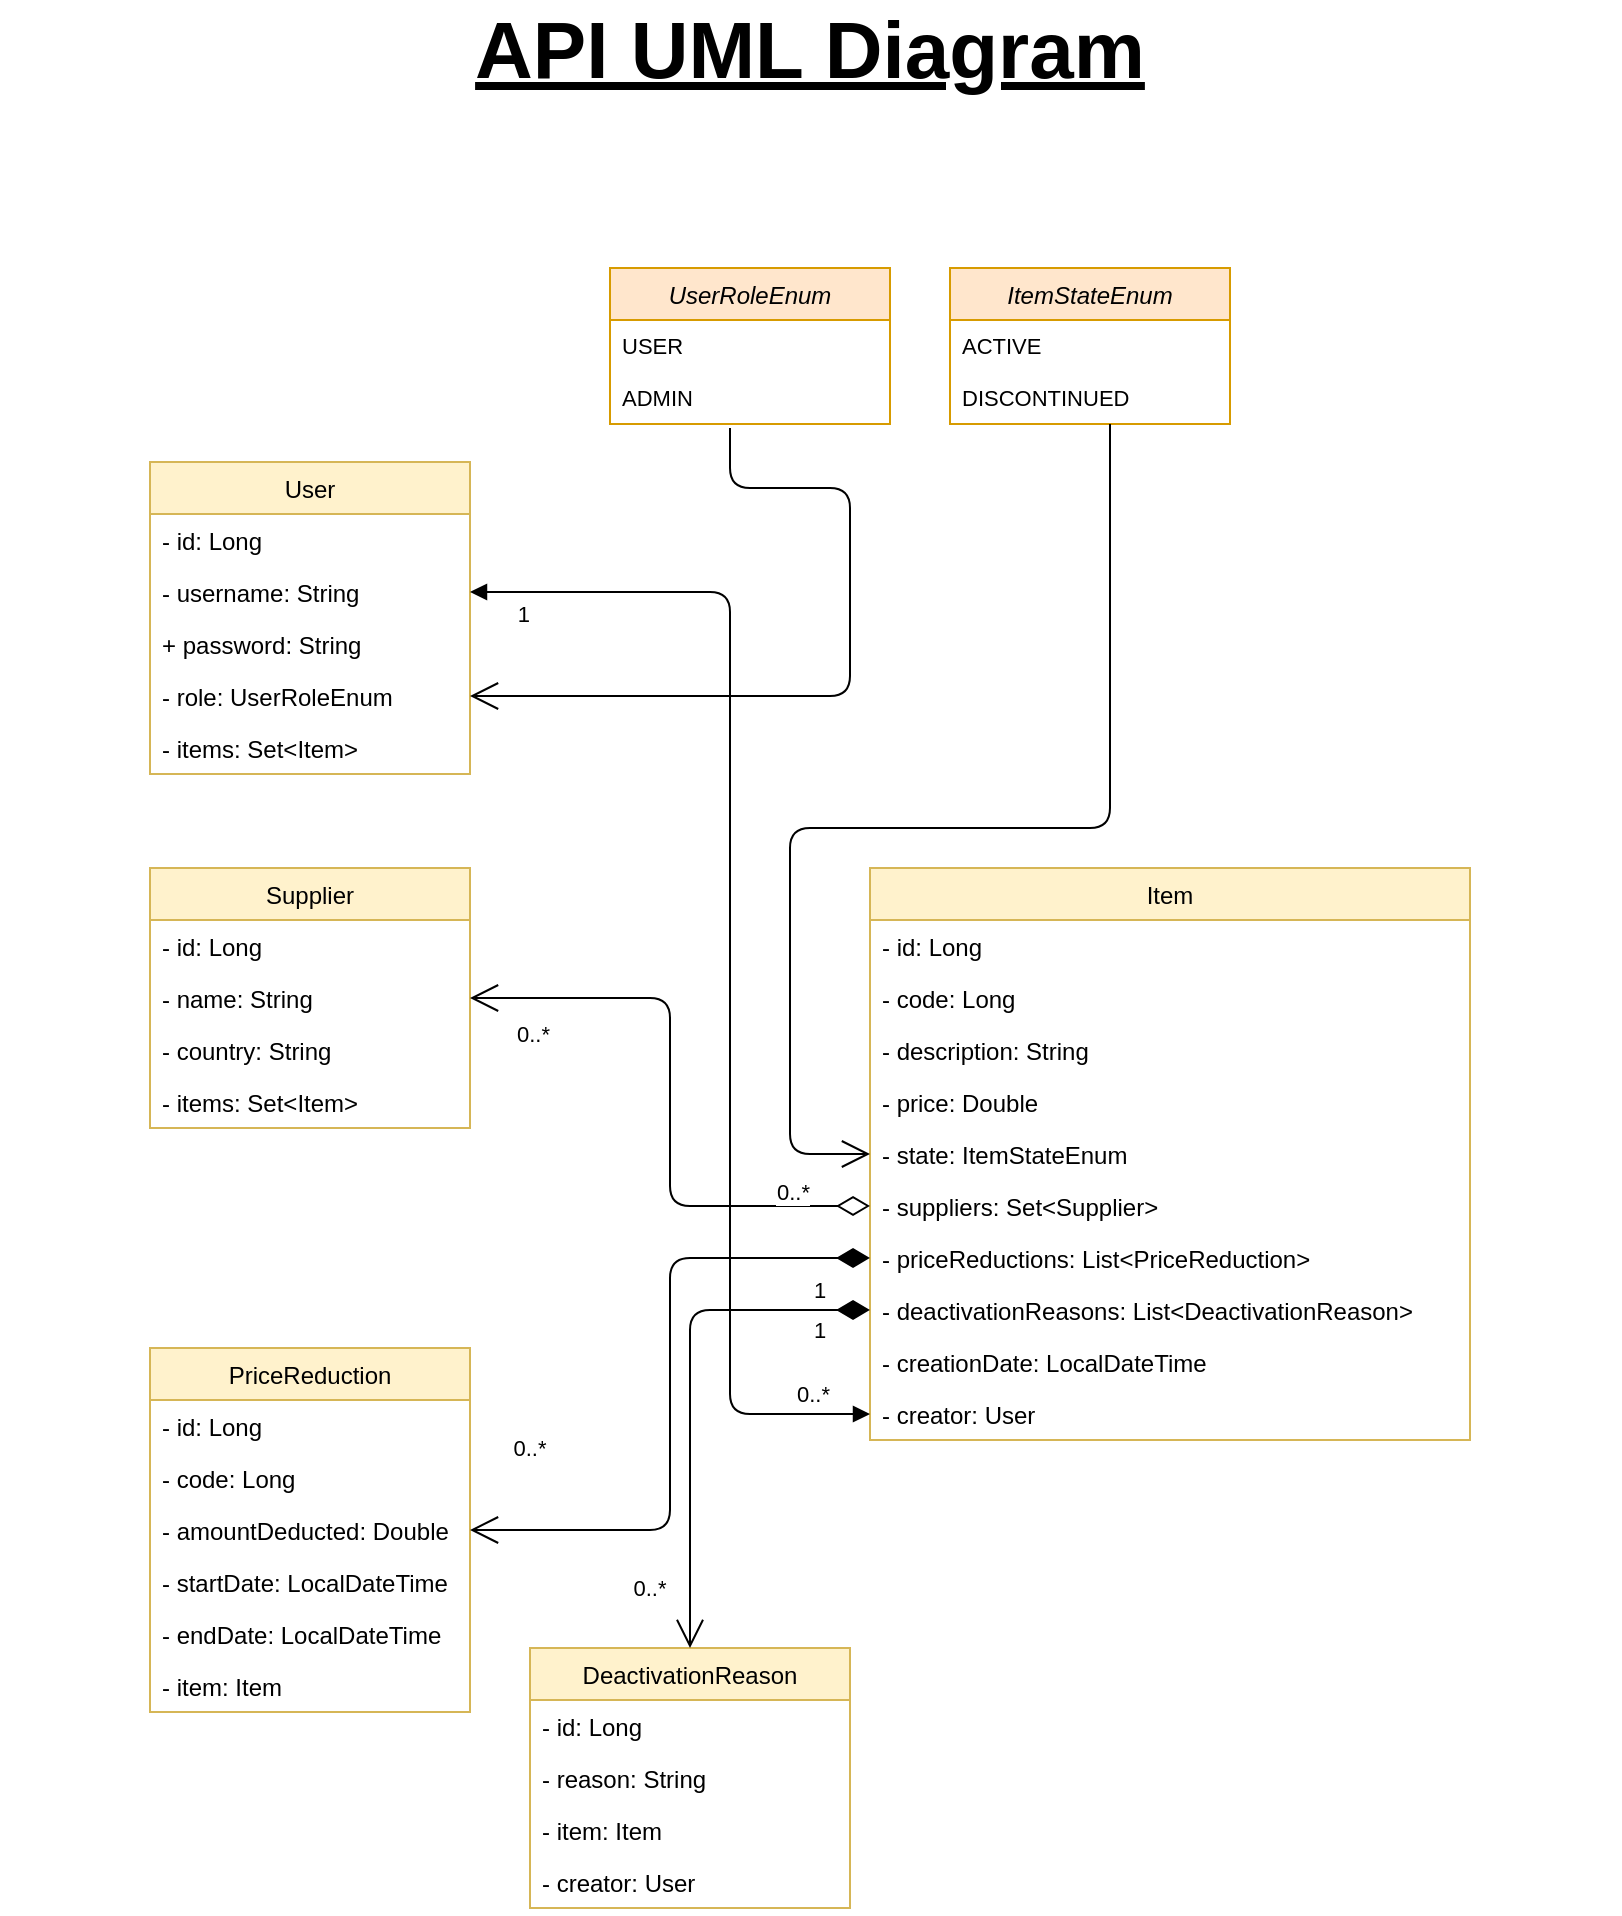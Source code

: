 <mxfile version="14.2.9" type="device"><diagram id="C5RBs43oDa-KdzZeNtuy" name="Page-1"><mxGraphModel dx="1422" dy="882" grid="1" gridSize="10" guides="1" tooltips="1" connect="1" arrows="1" fold="1" page="1" pageScale="1" pageWidth="827" pageHeight="1169" math="0" shadow="0"><root><mxCell id="WIyWlLk6GJQsqaUBKTNV-0"/><mxCell id="WIyWlLk6GJQsqaUBKTNV-1" parent="WIyWlLk6GJQsqaUBKTNV-0"/><mxCell id="Ah988NVRy1lj3u8Ey9WT-0" value="Item" style="swimlane;fontStyle=0;childLayout=stackLayout;horizontal=1;startSize=26;fillColor=#fff2cc;horizontalStack=0;resizeParent=1;resizeParentMax=0;resizeLast=0;collapsible=1;marginBottom=0;strokeColor=#d6b656;" parent="WIyWlLk6GJQsqaUBKTNV-1" vertex="1"><mxGeometry x="444" y="460" width="300" height="286" as="geometry"/></mxCell><mxCell id="Ah988NVRy1lj3u8Ey9WT-14" value="- id: Long" style="text;strokeColor=none;fillColor=none;align=left;verticalAlign=top;spacingLeft=4;spacingRight=4;overflow=hidden;rotatable=0;points=[[0,0.5],[1,0.5]];portConstraint=eastwest;" parent="Ah988NVRy1lj3u8Ey9WT-0" vertex="1"><mxGeometry y="26" width="300" height="26" as="geometry"/></mxCell><mxCell id="Ah988NVRy1lj3u8Ey9WT-1" value="- code: Long" style="text;strokeColor=none;fillColor=none;align=left;verticalAlign=top;spacingLeft=4;spacingRight=4;overflow=hidden;rotatable=0;points=[[0,0.5],[1,0.5]];portConstraint=eastwest;" parent="Ah988NVRy1lj3u8Ey9WT-0" vertex="1"><mxGeometry y="52" width="300" height="26" as="geometry"/></mxCell><mxCell id="Ah988NVRy1lj3u8Ey9WT-2" value="- description: String" style="text;strokeColor=none;fillColor=none;align=left;verticalAlign=top;spacingLeft=4;spacingRight=4;overflow=hidden;rotatable=0;points=[[0,0.5],[1,0.5]];portConstraint=eastwest;" parent="Ah988NVRy1lj3u8Ey9WT-0" vertex="1"><mxGeometry y="78" width="300" height="26" as="geometry"/></mxCell><mxCell id="Ah988NVRy1lj3u8Ey9WT-3" value="- price: Double&#10;" style="text;strokeColor=none;fillColor=none;align=left;verticalAlign=top;spacingLeft=4;spacingRight=4;overflow=hidden;rotatable=0;points=[[0,0.5],[1,0.5]];portConstraint=eastwest;" parent="Ah988NVRy1lj3u8Ey9WT-0" vertex="1"><mxGeometry y="104" width="300" height="26" as="geometry"/></mxCell><mxCell id="Ah988NVRy1lj3u8Ey9WT-4" value="- state: ItemStateEnum" style="text;strokeColor=none;fillColor=none;align=left;verticalAlign=top;spacingLeft=4;spacingRight=4;overflow=hidden;rotatable=0;points=[[0,0.5],[1,0.5]];portConstraint=eastwest;" parent="Ah988NVRy1lj3u8Ey9WT-0" vertex="1"><mxGeometry y="130" width="300" height="26" as="geometry"/></mxCell><mxCell id="Ah988NVRy1lj3u8Ey9WT-9" value="- suppliers: Set&lt;Supplier&gt;" style="text;strokeColor=none;fillColor=none;align=left;verticalAlign=top;spacingLeft=4;spacingRight=4;overflow=hidden;rotatable=0;points=[[0,0.5],[1,0.5]];portConstraint=eastwest;" parent="Ah988NVRy1lj3u8Ey9WT-0" vertex="1"><mxGeometry y="156" width="300" height="26" as="geometry"/></mxCell><mxCell id="Ah988NVRy1lj3u8Ey9WT-15" value="- priceReductions: List&lt;PriceReduction&gt;" style="text;strokeColor=none;fillColor=none;align=left;verticalAlign=top;spacingLeft=4;spacingRight=4;overflow=hidden;rotatable=0;points=[[0,0.5],[1,0.5]];portConstraint=eastwest;" parent="Ah988NVRy1lj3u8Ey9WT-0" vertex="1"><mxGeometry y="182" width="300" height="26" as="geometry"/></mxCell><mxCell id="hvdjvUhqSY8OURSvYcVk-0" value="- deactivationReasons: List&lt;DeactivationReason&gt;" style="text;strokeColor=none;fillColor=none;align=left;verticalAlign=top;spacingLeft=4;spacingRight=4;overflow=hidden;rotatable=0;points=[[0,0.5],[1,0.5]];portConstraint=eastwest;" vertex="1" parent="Ah988NVRy1lj3u8Ey9WT-0"><mxGeometry y="208" width="300" height="26" as="geometry"/></mxCell><mxCell id="Ah988NVRy1lj3u8Ey9WT-21" value="- creationDate: LocalDateTime" style="text;strokeColor=none;fillColor=none;align=left;verticalAlign=top;spacingLeft=4;spacingRight=4;overflow=hidden;rotatable=0;points=[[0,0.5],[1,0.5]];portConstraint=eastwest;" parent="Ah988NVRy1lj3u8Ey9WT-0" vertex="1"><mxGeometry y="234" width="300" height="26" as="geometry"/></mxCell><mxCell id="Ah988NVRy1lj3u8Ey9WT-22" value="- creator: User" style="text;strokeColor=none;fillColor=none;align=left;verticalAlign=top;spacingLeft=4;spacingRight=4;overflow=hidden;rotatable=0;points=[[0,0.5],[1,0.5]];portConstraint=eastwest;" parent="Ah988NVRy1lj3u8Ey9WT-0" vertex="1"><mxGeometry y="260" width="300" height="26" as="geometry"/></mxCell><mxCell id="Ah988NVRy1lj3u8Ey9WT-5" value="ItemStateEnum" style="swimlane;fontStyle=2;childLayout=stackLayout;horizontal=1;startSize=26;fillColor=#ffe6cc;horizontalStack=0;resizeParent=1;resizeParentMax=0;resizeLast=0;collapsible=1;marginBottom=0;strokeColor=#d79b00;" parent="WIyWlLk6GJQsqaUBKTNV-1" vertex="1"><mxGeometry x="484" y="160" width="140" height="78" as="geometry"/></mxCell><mxCell id="Ah988NVRy1lj3u8Ey9WT-37" value="ACTIVE" style="text;strokeColor=none;fillColor=none;align=left;verticalAlign=top;spacingLeft=4;spacingRight=4;overflow=hidden;rotatable=0;points=[[0,0.5],[1,0.5]];portConstraint=eastwest;fontSize=11;" parent="Ah988NVRy1lj3u8Ey9WT-5" vertex="1"><mxGeometry y="26" width="140" height="26" as="geometry"/></mxCell><mxCell id="Ah988NVRy1lj3u8Ey9WT-38" value="DISCONTINUED" style="text;strokeColor=none;fillColor=none;align=left;verticalAlign=top;spacingLeft=4;spacingRight=4;overflow=hidden;rotatable=0;points=[[0,0.5],[1,0.5]];portConstraint=eastwest;fontSize=11;" parent="Ah988NVRy1lj3u8Ey9WT-5" vertex="1"><mxGeometry y="52" width="140" height="26" as="geometry"/></mxCell><mxCell id="Ah988NVRy1lj3u8Ey9WT-10" value="Supplier" style="swimlane;fontStyle=0;childLayout=stackLayout;horizontal=1;startSize=26;fillColor=#fff2cc;horizontalStack=0;resizeParent=1;resizeParentMax=0;resizeLast=0;collapsible=1;marginBottom=0;strokeColor=#d6b656;" parent="WIyWlLk6GJQsqaUBKTNV-1" vertex="1"><mxGeometry x="84" y="460" width="160" height="130" as="geometry"/></mxCell><mxCell id="Ah988NVRy1lj3u8Ey9WT-11" value="- id: Long" style="text;strokeColor=none;fillColor=none;align=left;verticalAlign=top;spacingLeft=4;spacingRight=4;overflow=hidden;rotatable=0;points=[[0,0.5],[1,0.5]];portConstraint=eastwest;" parent="Ah988NVRy1lj3u8Ey9WT-10" vertex="1"><mxGeometry y="26" width="160" height="26" as="geometry"/></mxCell><mxCell id="Ah988NVRy1lj3u8Ey9WT-12" value="- name: String" style="text;strokeColor=none;fillColor=none;align=left;verticalAlign=top;spacingLeft=4;spacingRight=4;overflow=hidden;rotatable=0;points=[[0,0.5],[1,0.5]];portConstraint=eastwest;" parent="Ah988NVRy1lj3u8Ey9WT-10" vertex="1"><mxGeometry y="52" width="160" height="26" as="geometry"/></mxCell><mxCell id="Ah988NVRy1lj3u8Ey9WT-13" value="- country: String" style="text;strokeColor=none;fillColor=none;align=left;verticalAlign=top;spacingLeft=4;spacingRight=4;overflow=hidden;rotatable=0;points=[[0,0.5],[1,0.5]];portConstraint=eastwest;" parent="Ah988NVRy1lj3u8Ey9WT-10" vertex="1"><mxGeometry y="78" width="160" height="26" as="geometry"/></mxCell><mxCell id="Ah988NVRy1lj3u8Ey9WT-44" value="- items: Set&lt;Item&gt;" style="text;strokeColor=none;fillColor=none;align=left;verticalAlign=top;spacingLeft=4;spacingRight=4;overflow=hidden;rotatable=0;points=[[0,0.5],[1,0.5]];portConstraint=eastwest;fontSize=12;" parent="Ah988NVRy1lj3u8Ey9WT-10" vertex="1"><mxGeometry y="104" width="160" height="26" as="geometry"/></mxCell><mxCell id="Ah988NVRy1lj3u8Ey9WT-16" value="PriceReduction" style="swimlane;fontStyle=0;childLayout=stackLayout;horizontal=1;startSize=26;fillColor=#fff2cc;horizontalStack=0;resizeParent=1;resizeParentMax=0;resizeLast=0;collapsible=1;marginBottom=0;strokeColor=#d6b656;" parent="WIyWlLk6GJQsqaUBKTNV-1" vertex="1"><mxGeometry x="84" y="700" width="160" height="182" as="geometry"/></mxCell><mxCell id="Ah988NVRy1lj3u8Ey9WT-20" value="- id: Long" style="text;strokeColor=none;fillColor=none;align=left;verticalAlign=top;spacingLeft=4;spacingRight=4;overflow=hidden;rotatable=0;points=[[0,0.5],[1,0.5]];portConstraint=eastwest;" parent="Ah988NVRy1lj3u8Ey9WT-16" vertex="1"><mxGeometry y="26" width="160" height="26" as="geometry"/></mxCell><mxCell id="hvdjvUhqSY8OURSvYcVk-1" value="- code: Long" style="text;strokeColor=none;fillColor=none;align=left;verticalAlign=top;spacingLeft=4;spacingRight=4;overflow=hidden;rotatable=0;points=[[0,0.5],[1,0.5]];portConstraint=eastwest;" vertex="1" parent="Ah988NVRy1lj3u8Ey9WT-16"><mxGeometry y="52" width="160" height="26" as="geometry"/></mxCell><mxCell id="Ah988NVRy1lj3u8Ey9WT-17" value="- amountDeducted: Double" style="text;strokeColor=none;fillColor=none;align=left;verticalAlign=top;spacingLeft=4;spacingRight=4;overflow=hidden;rotatable=0;points=[[0,0.5],[1,0.5]];portConstraint=eastwest;" parent="Ah988NVRy1lj3u8Ey9WT-16" vertex="1"><mxGeometry y="78" width="160" height="26" as="geometry"/></mxCell><mxCell id="Ah988NVRy1lj3u8Ey9WT-18" value="- startDate: LocalDateTime" style="text;strokeColor=none;fillColor=none;align=left;verticalAlign=top;spacingLeft=4;spacingRight=4;overflow=hidden;rotatable=0;points=[[0,0.5],[1,0.5]];portConstraint=eastwest;" parent="Ah988NVRy1lj3u8Ey9WT-16" vertex="1"><mxGeometry y="104" width="160" height="26" as="geometry"/></mxCell><mxCell id="Ah988NVRy1lj3u8Ey9WT-19" value="- endDate: LocalDateTime" style="text;strokeColor=none;fillColor=none;align=left;verticalAlign=top;spacingLeft=4;spacingRight=4;overflow=hidden;rotatable=0;points=[[0,0.5],[1,0.5]];portConstraint=eastwest;" parent="Ah988NVRy1lj3u8Ey9WT-16" vertex="1"><mxGeometry y="130" width="160" height="26" as="geometry"/></mxCell><mxCell id="Ah988NVRy1lj3u8Ey9WT-40" value="- item: Item" style="text;strokeColor=none;fillColor=none;align=left;verticalAlign=top;spacingLeft=4;spacingRight=4;overflow=hidden;rotatable=0;points=[[0,0.5],[1,0.5]];portConstraint=eastwest;fontSize=12;" parent="Ah988NVRy1lj3u8Ey9WT-16" vertex="1"><mxGeometry y="156" width="160" height="26" as="geometry"/></mxCell><mxCell id="Ah988NVRy1lj3u8Ey9WT-23" value="User" style="swimlane;fontStyle=0;childLayout=stackLayout;horizontal=1;startSize=26;fillColor=#fff2cc;horizontalStack=0;resizeParent=1;resizeParentMax=0;resizeLast=0;collapsible=1;marginBottom=0;strokeColor=#d6b656;" parent="WIyWlLk6GJQsqaUBKTNV-1" vertex="1"><mxGeometry x="84" y="257" width="160" height="156" as="geometry"/></mxCell><mxCell id="Ah988NVRy1lj3u8Ey9WT-24" value="- id: Long" style="text;strokeColor=none;fillColor=none;align=left;verticalAlign=top;spacingLeft=4;spacingRight=4;overflow=hidden;rotatable=0;points=[[0,0.5],[1,0.5]];portConstraint=eastwest;" parent="Ah988NVRy1lj3u8Ey9WT-23" vertex="1"><mxGeometry y="26" width="160" height="26" as="geometry"/></mxCell><mxCell id="Ah988NVRy1lj3u8Ey9WT-25" value="- username: String" style="text;strokeColor=none;fillColor=none;align=left;verticalAlign=top;spacingLeft=4;spacingRight=4;overflow=hidden;rotatable=0;points=[[0,0.5],[1,0.5]];portConstraint=eastwest;" parent="Ah988NVRy1lj3u8Ey9WT-23" vertex="1"><mxGeometry y="52" width="160" height="26" as="geometry"/></mxCell><mxCell id="Ah988NVRy1lj3u8Ey9WT-26" value="+ password: String" style="text;strokeColor=none;fillColor=none;align=left;verticalAlign=top;spacingLeft=4;spacingRight=4;overflow=hidden;rotatable=0;points=[[0,0.5],[1,0.5]];portConstraint=eastwest;" parent="Ah988NVRy1lj3u8Ey9WT-23" vertex="1"><mxGeometry y="78" width="160" height="26" as="geometry"/></mxCell><mxCell id="hvdjvUhqSY8OURSvYcVk-2" value="- role: UserRoleEnum" style="text;strokeColor=none;fillColor=none;align=left;verticalAlign=top;spacingLeft=4;spacingRight=4;overflow=hidden;rotatable=0;points=[[0,0.5],[1,0.5]];portConstraint=eastwest;" vertex="1" parent="Ah988NVRy1lj3u8Ey9WT-23"><mxGeometry y="104" width="160" height="26" as="geometry"/></mxCell><mxCell id="Ah988NVRy1lj3u8Ey9WT-43" value="- items: Set&lt;Item&gt;" style="text;strokeColor=none;fillColor=none;align=left;verticalAlign=top;spacingLeft=4;spacingRight=4;overflow=hidden;rotatable=0;points=[[0,0.5],[1,0.5]];portConstraint=eastwest;fontSize=12;" parent="Ah988NVRy1lj3u8Ey9WT-23" vertex="1"><mxGeometry y="130" width="160" height="26" as="geometry"/></mxCell><mxCell id="Ah988NVRy1lj3u8Ey9WT-27" value="1" style="endArrow=open;html=1;endSize=12;startArrow=diamondThin;startSize=14;startFill=1;edgeStyle=orthogonalEdgeStyle;align=left;verticalAlign=bottom;entryX=1;entryY=0.5;entryDx=0;entryDy=0;" parent="WIyWlLk6GJQsqaUBKTNV-1" source="Ah988NVRy1lj3u8Ey9WT-15" target="Ah988NVRy1lj3u8Ey9WT-17" edge="1"><mxGeometry x="-0.821" y="25" relative="1" as="geometry"><mxPoint x="324" y="540" as="sourcePoint"/><mxPoint x="484" y="540" as="targetPoint"/><mxPoint as="offset"/></mxGeometry></mxCell><mxCell id="Ah988NVRy1lj3u8Ey9WT-28" value="0..*" style="text;html=1;strokeColor=none;fillColor=none;align=center;verticalAlign=middle;whiteSpace=wrap;rounded=0;fontSize=11;" parent="WIyWlLk6GJQsqaUBKTNV-1" vertex="1"><mxGeometry x="254" y="740" width="40" height="20" as="geometry"/></mxCell><mxCell id="Ah988NVRy1lj3u8Ey9WT-29" value="" style="endArrow=open;html=1;endSize=12;startArrow=diamondThin;startSize=14;startFill=0;edgeStyle=orthogonalEdgeStyle;entryX=1;entryY=0.5;entryDx=0;entryDy=0;exitX=0;exitY=0.5;exitDx=0;exitDy=0;" parent="WIyWlLk6GJQsqaUBKTNV-1" source="Ah988NVRy1lj3u8Ey9WT-9" target="Ah988NVRy1lj3u8Ey9WT-12" edge="1"><mxGeometry relative="1" as="geometry"><mxPoint x="324" y="540" as="sourcePoint"/><mxPoint x="484" y="540" as="targetPoint"/><mxPoint as="offset"/></mxGeometry></mxCell><mxCell id="Ah988NVRy1lj3u8Ey9WT-31" value="0..*" style="edgeLabel;resizable=0;html=1;align=right;verticalAlign=top;" parent="Ah988NVRy1lj3u8Ey9WT-29" connectable="0" vertex="1"><mxGeometry x="1" relative="1" as="geometry"><mxPoint x="40" y="5" as="offset"/></mxGeometry></mxCell><mxCell id="Ah988NVRy1lj3u8Ey9WT-32" value="0..*" style="edgeLabel;resizable=0;html=1;align=right;verticalAlign=top;" parent="WIyWlLk6GJQsqaUBKTNV-1" connectable="0" vertex="1"><mxGeometry x="424" y="600" as="geometry"><mxPoint x="-10" y="9" as="offset"/></mxGeometry></mxCell><mxCell id="Ah988NVRy1lj3u8Ey9WT-33" value="" style="endArrow=block;startArrow=block;endFill=1;startFill=1;html=1;fontSize=11;exitX=1;exitY=0.5;exitDx=0;exitDy=0;entryX=0;entryY=0.5;entryDx=0;entryDy=0;edgeStyle=elbowEdgeStyle;" parent="WIyWlLk6GJQsqaUBKTNV-1" source="Ah988NVRy1lj3u8Ey9WT-25" target="Ah988NVRy1lj3u8Ey9WT-22" edge="1"><mxGeometry width="160" relative="1" as="geometry"><mxPoint x="324" y="540" as="sourcePoint"/><mxPoint x="484" y="540" as="targetPoint"/><Array as="points"><mxPoint x="374" y="540"/></Array></mxGeometry></mxCell><mxCell id="Ah988NVRy1lj3u8Ey9WT-34" value="0..*" style="edgeLabel;resizable=0;html=1;align=right;verticalAlign=top;" parent="WIyWlLk6GJQsqaUBKTNV-1" connectable="0" vertex="1"><mxGeometry x="424" y="710" as="geometry"/></mxCell><mxCell id="Ah988NVRy1lj3u8Ey9WT-39" value="" style="endArrow=open;endFill=1;endSize=12;html=1;strokeColor=#000000;fontSize=11;entryX=0;entryY=0.5;entryDx=0;entryDy=0;edgeStyle=orthogonalEdgeStyle;" parent="WIyWlLk6GJQsqaUBKTNV-1" source="Ah988NVRy1lj3u8Ey9WT-5" target="Ah988NVRy1lj3u8Ey9WT-4" edge="1"><mxGeometry width="160" relative="1" as="geometry"><mxPoint x="324" y="540" as="sourcePoint"/><mxPoint x="484" y="540" as="targetPoint"/><Array as="points"><mxPoint x="564" y="440"/><mxPoint x="404" y="440"/><mxPoint x="404" y="603"/></Array></mxGeometry></mxCell><mxCell id="Ah988NVRy1lj3u8Ey9WT-42" value="1" style="edgeLabel;resizable=0;html=1;align=right;verticalAlign=top;" parent="WIyWlLk6GJQsqaUBKTNV-1" connectable="0" vertex="1"><mxGeometry x="274" y="320" as="geometry"/></mxCell><mxCell id="hvdjvUhqSY8OURSvYcVk-3" value="UserRoleEnum" style="swimlane;fontStyle=2;childLayout=stackLayout;horizontal=1;startSize=26;fillColor=#ffe6cc;horizontalStack=0;resizeParent=1;resizeParentMax=0;resizeLast=0;collapsible=1;marginBottom=0;strokeColor=#d79b00;" vertex="1" parent="WIyWlLk6GJQsqaUBKTNV-1"><mxGeometry x="314" y="160" width="140" height="78" as="geometry"/></mxCell><mxCell id="hvdjvUhqSY8OURSvYcVk-4" value="USER" style="text;strokeColor=none;fillColor=none;align=left;verticalAlign=top;spacingLeft=4;spacingRight=4;overflow=hidden;rotatable=0;points=[[0,0.5],[1,0.5]];portConstraint=eastwest;fontSize=11;" vertex="1" parent="hvdjvUhqSY8OURSvYcVk-3"><mxGeometry y="26" width="140" height="26" as="geometry"/></mxCell><mxCell id="hvdjvUhqSY8OURSvYcVk-5" value="ADMIN" style="text;strokeColor=none;fillColor=none;align=left;verticalAlign=top;spacingLeft=4;spacingRight=4;overflow=hidden;rotatable=0;points=[[0,0.5],[1,0.5]];portConstraint=eastwest;fontSize=11;" vertex="1" parent="hvdjvUhqSY8OURSvYcVk-3"><mxGeometry y="52" width="140" height="26" as="geometry"/></mxCell><mxCell id="hvdjvUhqSY8OURSvYcVk-6" value="" style="endArrow=open;endFill=1;endSize=12;html=1;strokeColor=#000000;fontSize=11;entryX=1;entryY=0.5;entryDx=0;entryDy=0;edgeStyle=orthogonalEdgeStyle;" edge="1" parent="WIyWlLk6GJQsqaUBKTNV-1" target="hvdjvUhqSY8OURSvYcVk-2"><mxGeometry width="160" relative="1" as="geometry"><mxPoint x="374" y="240" as="sourcePoint"/><mxPoint x="454" y="613" as="targetPoint"/><Array as="points"><mxPoint x="374" y="270"/><mxPoint x="434" y="270"/><mxPoint x="434" y="374"/></Array></mxGeometry></mxCell><mxCell id="hvdjvUhqSY8OURSvYcVk-7" value="DeactivationReason" style="swimlane;fontStyle=0;childLayout=stackLayout;horizontal=1;startSize=26;fillColor=#fff2cc;horizontalStack=0;resizeParent=1;resizeParentMax=0;resizeLast=0;collapsible=1;marginBottom=0;strokeColor=#d6b656;" vertex="1" parent="WIyWlLk6GJQsqaUBKTNV-1"><mxGeometry x="274" y="850" width="160" height="130" as="geometry"/></mxCell><mxCell id="hvdjvUhqSY8OURSvYcVk-8" value="- id: Long" style="text;strokeColor=none;fillColor=none;align=left;verticalAlign=top;spacingLeft=4;spacingRight=4;overflow=hidden;rotatable=0;points=[[0,0.5],[1,0.5]];portConstraint=eastwest;" vertex="1" parent="hvdjvUhqSY8OURSvYcVk-7"><mxGeometry y="26" width="160" height="26" as="geometry"/></mxCell><mxCell id="hvdjvUhqSY8OURSvYcVk-9" value="- reason: String" style="text;strokeColor=none;fillColor=none;align=left;verticalAlign=top;spacingLeft=4;spacingRight=4;overflow=hidden;rotatable=0;points=[[0,0.5],[1,0.5]];portConstraint=eastwest;" vertex="1" parent="hvdjvUhqSY8OURSvYcVk-7"><mxGeometry y="52" width="160" height="26" as="geometry"/></mxCell><mxCell id="hvdjvUhqSY8OURSvYcVk-10" value="- item: Item" style="text;strokeColor=none;fillColor=none;align=left;verticalAlign=top;spacingLeft=4;spacingRight=4;overflow=hidden;rotatable=0;points=[[0,0.5],[1,0.5]];portConstraint=eastwest;" vertex="1" parent="hvdjvUhqSY8OURSvYcVk-7"><mxGeometry y="78" width="160" height="26" as="geometry"/></mxCell><mxCell id="hvdjvUhqSY8OURSvYcVk-11" value="- creator: User" style="text;strokeColor=none;fillColor=none;align=left;verticalAlign=top;spacingLeft=4;spacingRight=4;overflow=hidden;rotatable=0;points=[[0,0.5],[1,0.5]];portConstraint=eastwest;fontSize=12;" vertex="1" parent="hvdjvUhqSY8OURSvYcVk-7"><mxGeometry y="104" width="160" height="26" as="geometry"/></mxCell><mxCell id="hvdjvUhqSY8OURSvYcVk-17" value="1" style="endArrow=open;html=1;endSize=12;startArrow=diamondThin;startSize=14;startFill=1;edgeStyle=orthogonalEdgeStyle;align=left;verticalAlign=bottom;exitX=0;exitY=0.5;exitDx=0;exitDy=0;" edge="1" parent="WIyWlLk6GJQsqaUBKTNV-1" source="hvdjvUhqSY8OURSvYcVk-0" target="hvdjvUhqSY8OURSvYcVk-7"><mxGeometry x="-0.768" y="19" relative="1" as="geometry"><mxPoint x="514" y="820" as="sourcePoint"/><mxPoint x="314" y="956" as="targetPoint"/><mxPoint as="offset"/></mxGeometry></mxCell><mxCell id="hvdjvUhqSY8OURSvYcVk-18" value="0..*" style="text;html=1;strokeColor=none;fillColor=none;align=center;verticalAlign=middle;whiteSpace=wrap;rounded=0;fontSize=11;" vertex="1" parent="WIyWlLk6GJQsqaUBKTNV-1"><mxGeometry x="314" y="810" width="40" height="20" as="geometry"/></mxCell><mxCell id="hvdjvUhqSY8OURSvYcVk-19" value="API UML Diagram" style="text;html=1;strokeColor=none;fillColor=none;align=center;verticalAlign=middle;whiteSpace=wrap;rounded=0;fontSize=40;fontStyle=5" vertex="1" parent="WIyWlLk6GJQsqaUBKTNV-1"><mxGeometry x="9" y="40" width="810" height="20" as="geometry"/></mxCell></root></mxGraphModel></diagram></mxfile>